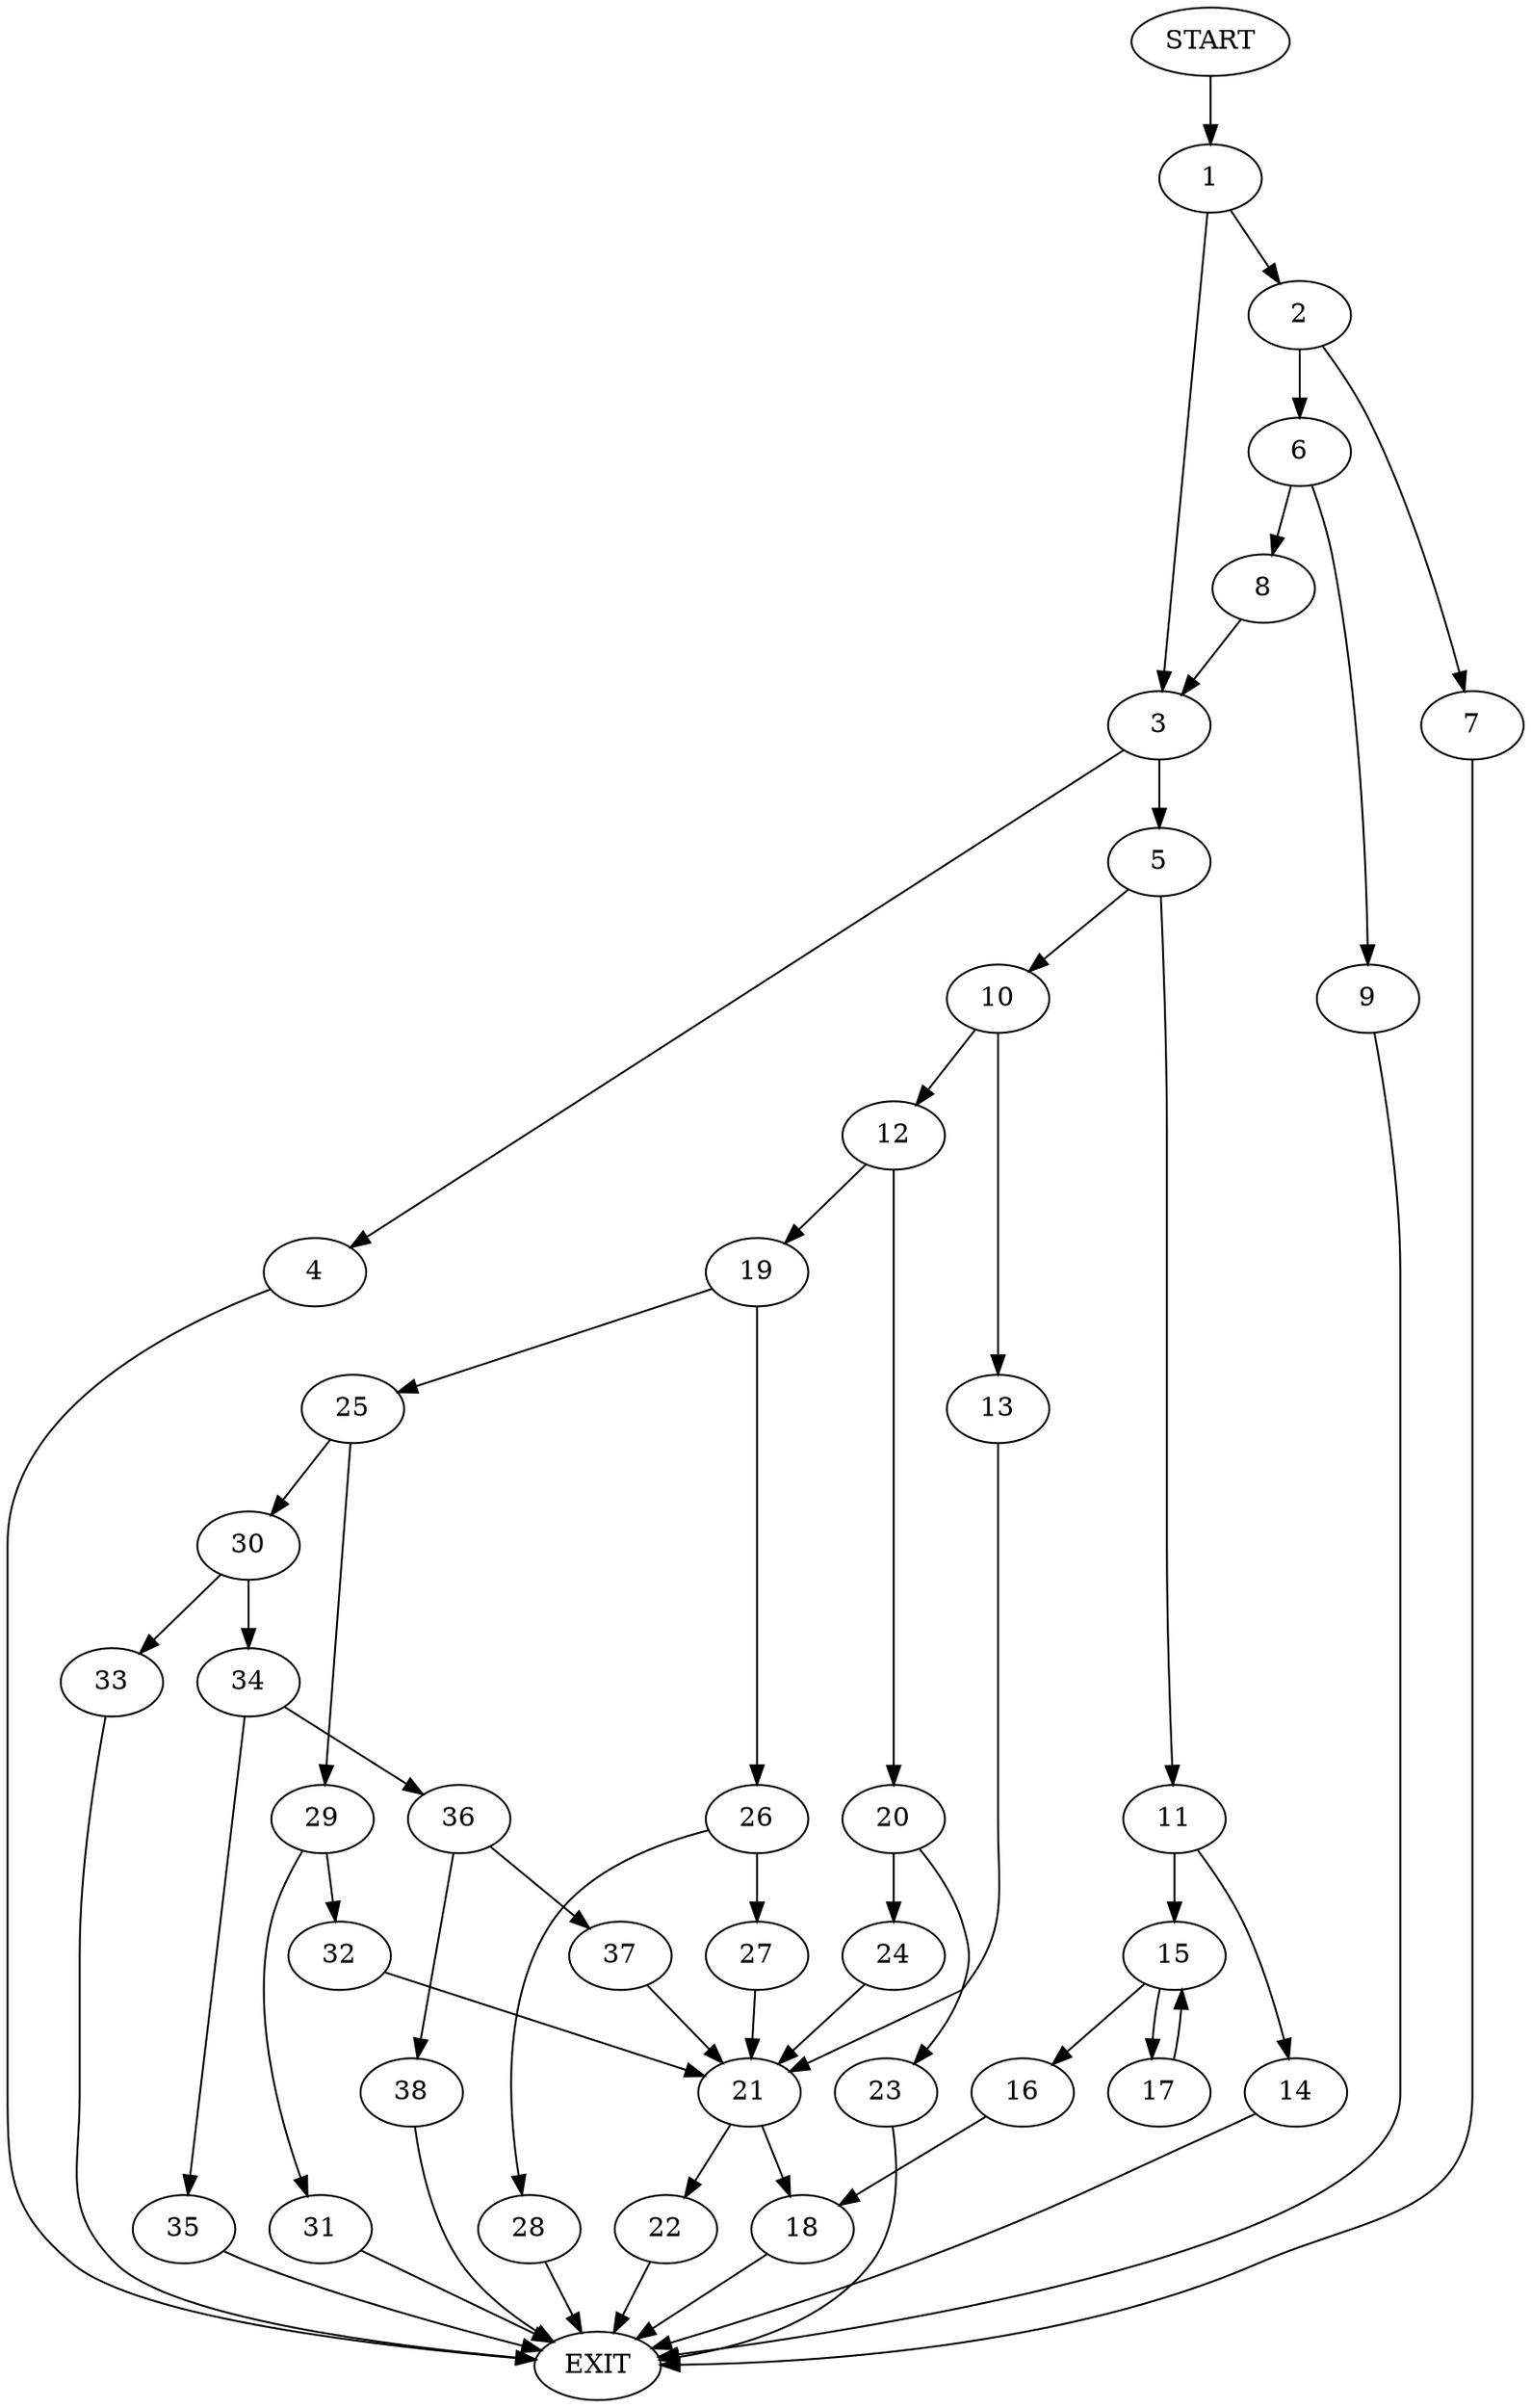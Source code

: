 digraph {
0 [label="START"]
39 [label="EXIT"]
0 -> 1
1 -> 2
1 -> 3
3 -> 4
3 -> 5
2 -> 6
2 -> 7
7 -> 39
6 -> 8
6 -> 9
9 -> 39
8 -> 3
4 -> 39
5 -> 10
5 -> 11
10 -> 12
10 -> 13
11 -> 14
11 -> 15
14 -> 39
15 -> 16
15 -> 17
17 -> 15
16 -> 18
18 -> 39
12 -> 19
12 -> 20
13 -> 21
21 -> 18
21 -> 22
20 -> 23
20 -> 24
19 -> 25
19 -> 26
23 -> 39
24 -> 21
26 -> 27
26 -> 28
25 -> 29
25 -> 30
27 -> 21
28 -> 39
29 -> 31
29 -> 32
30 -> 33
30 -> 34
32 -> 21
31 -> 39
33 -> 39
34 -> 35
34 -> 36
35 -> 39
36 -> 37
36 -> 38
38 -> 39
37 -> 21
22 -> 39
}
